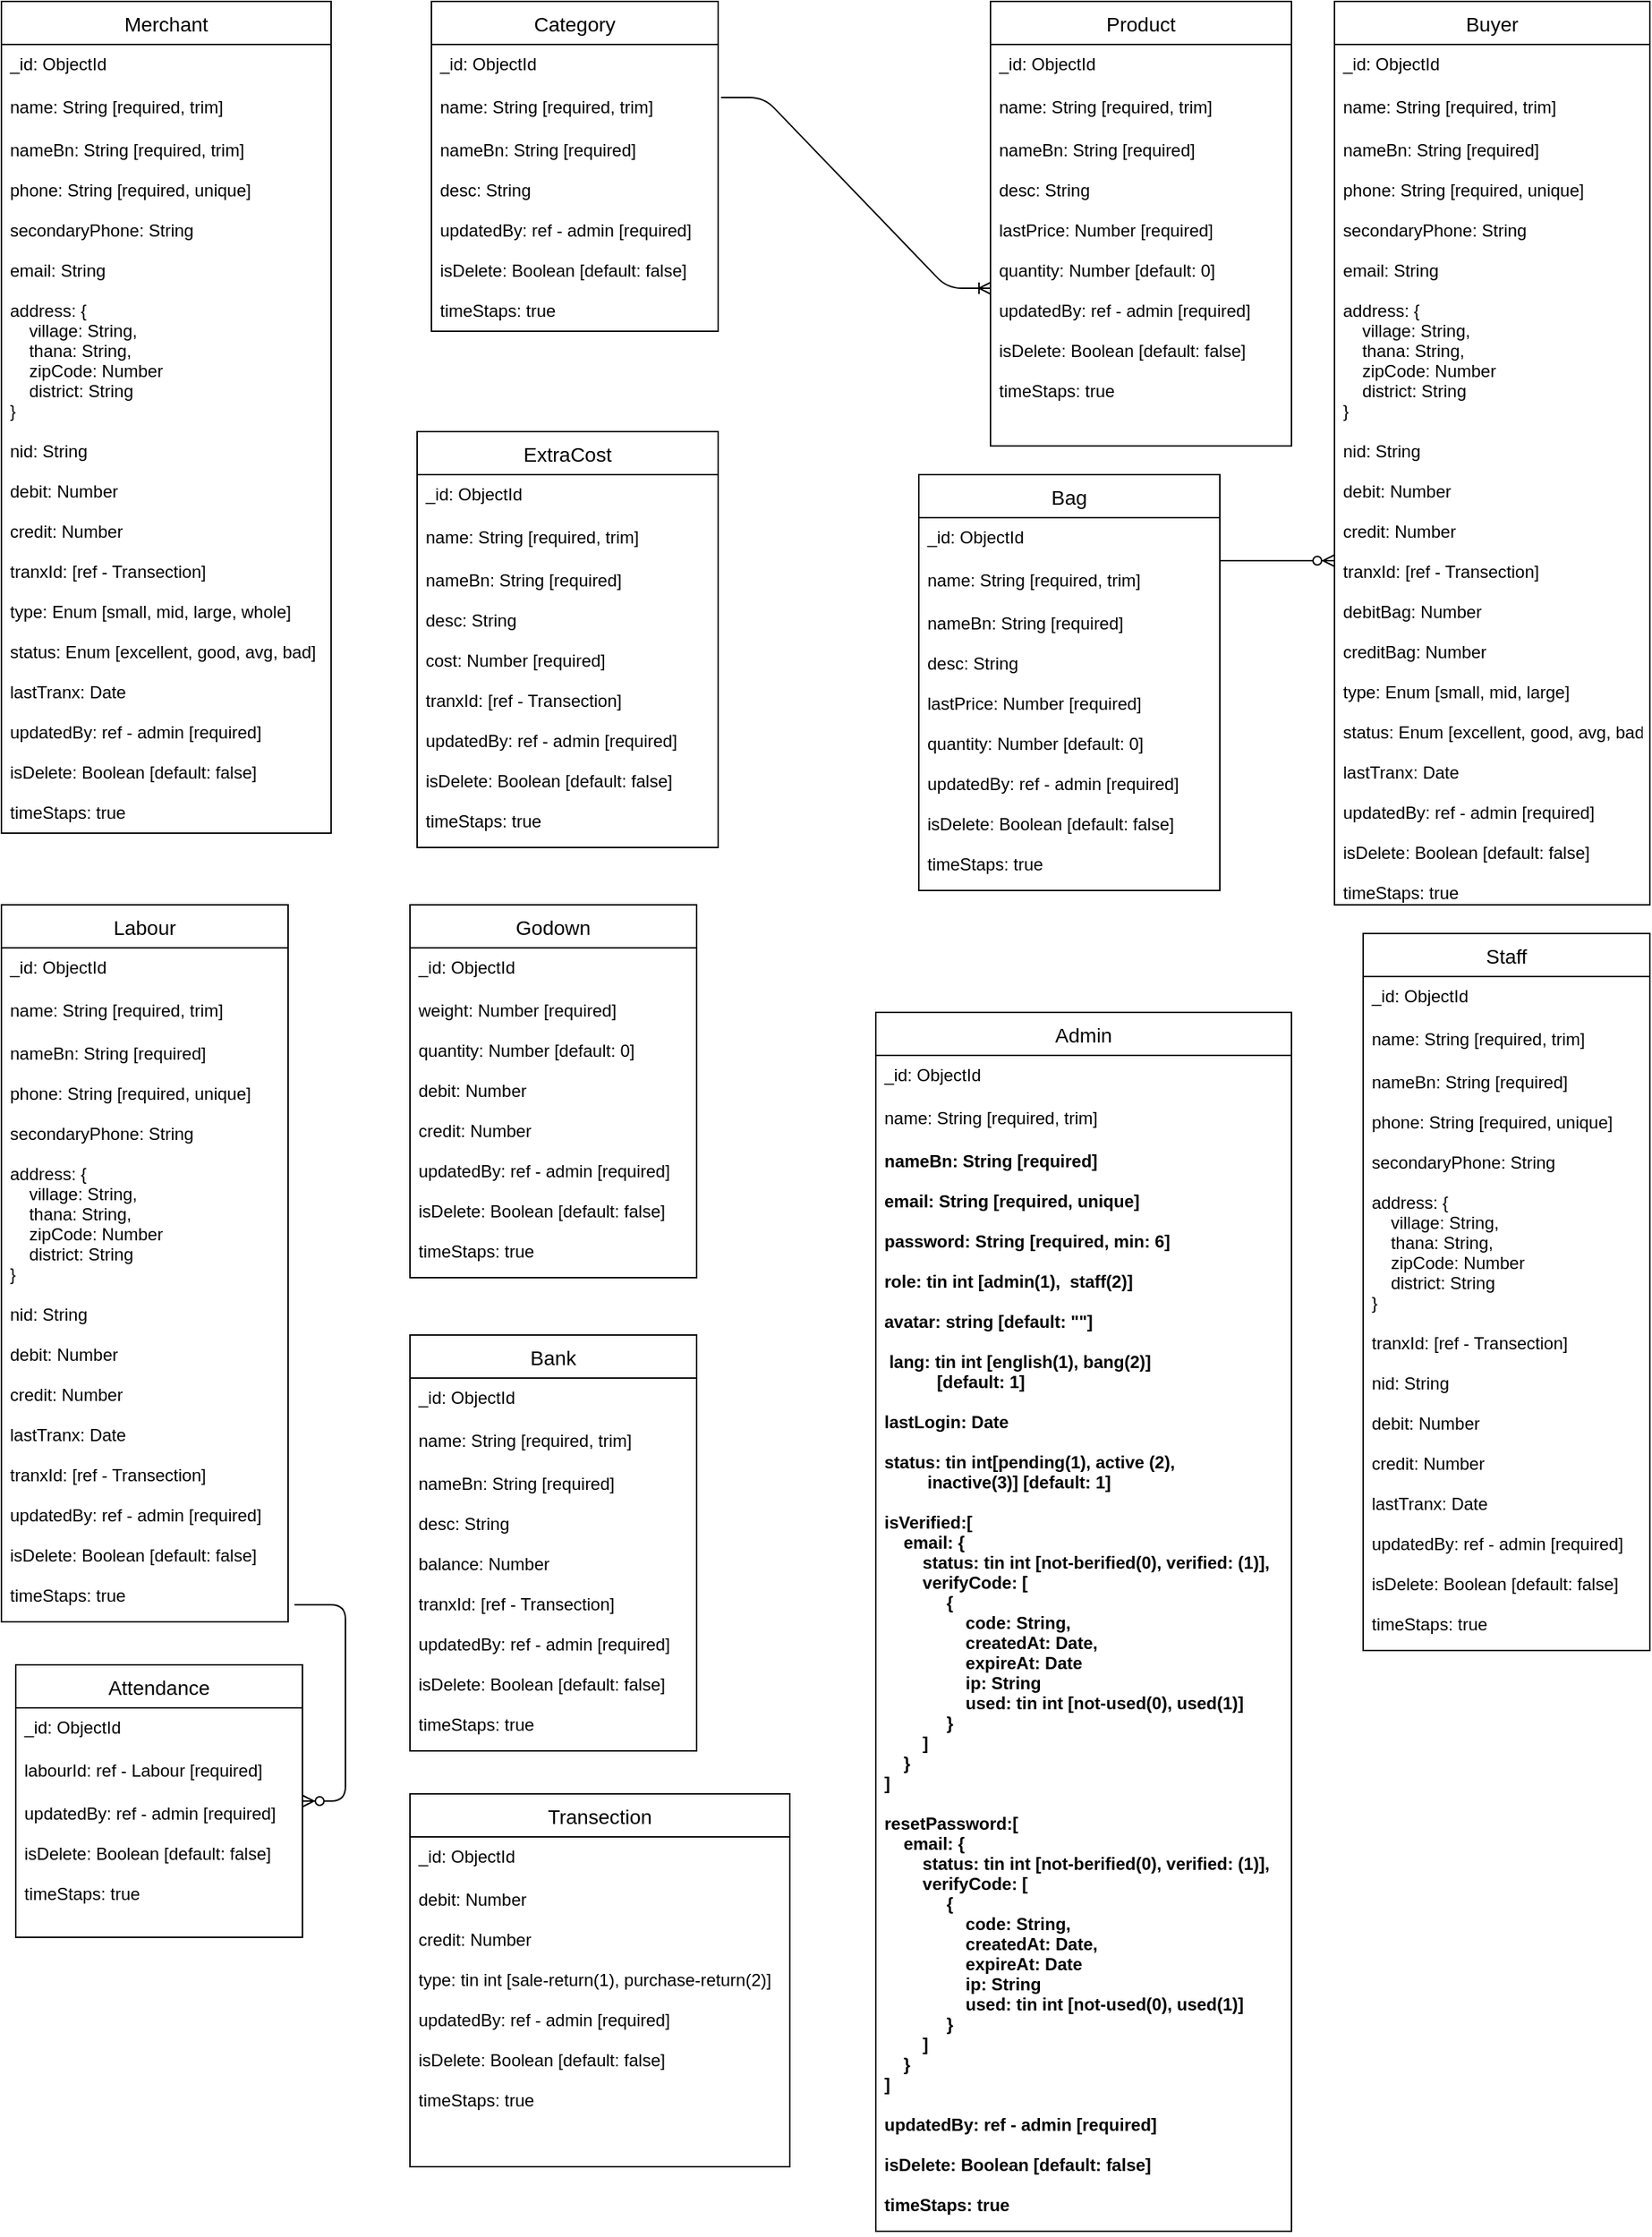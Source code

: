 <mxfile version="13.9.9" type="device"><diagram id="R2lEEEUBdFMjLlhIrx00" name="Page-1"><mxGraphModel dx="1182" dy="642" grid="1" gridSize="10" guides="1" tooltips="1" connect="1" arrows="1" fold="1" page="1" pageScale="1" pageWidth="850" pageHeight="1100" math="0" shadow="0" extFonts="Permanent Marker^https://fonts.googleapis.com/css?family=Permanent+Marker"><root><mxCell id="0"/><mxCell id="1" parent="0"/><mxCell id="4DdQfHxZKoPF73KcmgSd-2" value="Merchant" style="swimlane;fontStyle=0;childLayout=stackLayout;horizontal=1;startSize=30;horizontalStack=0;resizeParent=1;resizeParentMax=0;resizeLast=0;collapsible=1;marginBottom=0;align=center;fontSize=14;" vertex="1" parent="1"><mxGeometry x="40" y="40" width="230" height="580" as="geometry"/></mxCell><mxCell id="4DdQfHxZKoPF73KcmgSd-3" value="_id: ObjectId" style="text;strokeColor=none;fillColor=none;spacingLeft=4;spacingRight=4;overflow=hidden;rotatable=0;points=[[0,0.5],[1,0.5]];portConstraint=eastwest;fontSize=12;" vertex="1" parent="4DdQfHxZKoPF73KcmgSd-2"><mxGeometry y="30" width="230" height="30" as="geometry"/></mxCell><mxCell id="4DdQfHxZKoPF73KcmgSd-4" value="name: String [required, trim]&#10;&#10;&#10;&#10;" style="text;strokeColor=none;fillColor=none;spacingLeft=4;spacingRight=4;overflow=hidden;rotatable=0;points=[[0,0.5],[1,0.5]];portConstraint=eastwest;fontSize=12;" vertex="1" parent="4DdQfHxZKoPF73KcmgSd-2"><mxGeometry y="60" width="230" height="30" as="geometry"/></mxCell><mxCell id="4DdQfHxZKoPF73KcmgSd-5" value="nameBn: String [required, trim]&#10;&#10;phone: String [required, unique]&#10;&#10;secondaryPhone: String&#10;&#10;email: String&#10;&#10;address: {&#10;    village: String,&#10;    thana: String,&#10;    zipCode: Number&#10;    district: String&#10;}&#10;&#10;nid: String&#10;&#10;debit: Number&#10;&#10;credit: Number&#10;&#10;tranxId: [ref - Transection]&#10;&#10;type: Enum [small, mid, large, whole]&#10;&#10;status: Enum [excellent, good, avg, bad]&#10;&#10;lastTranx: Date&#10;&#10;updatedBy: ref - admin [required]&#10;&#10;isDelete: Boolean [default: false]&#10;&#10;timeStaps: true" style="text;strokeColor=none;fillColor=none;spacingLeft=4;spacingRight=4;overflow=hidden;rotatable=0;points=[[0,0.5],[1,0.5]];portConstraint=eastwest;fontSize=12;" vertex="1" parent="4DdQfHxZKoPF73KcmgSd-2"><mxGeometry y="90" width="230" height="490" as="geometry"/></mxCell><mxCell id="4DdQfHxZKoPF73KcmgSd-6" value="Buyer" style="swimlane;fontStyle=0;childLayout=stackLayout;horizontal=1;startSize=30;horizontalStack=0;resizeParent=1;resizeParentMax=0;resizeLast=0;collapsible=1;marginBottom=0;align=center;fontSize=14;" vertex="1" parent="1"><mxGeometry x="970" y="40" width="220" height="630" as="geometry"/></mxCell><mxCell id="4DdQfHxZKoPF73KcmgSd-7" value="_id: ObjectId" style="text;strokeColor=none;fillColor=none;spacingLeft=4;spacingRight=4;overflow=hidden;rotatable=0;points=[[0,0.5],[1,0.5]];portConstraint=eastwest;fontSize=12;" vertex="1" parent="4DdQfHxZKoPF73KcmgSd-6"><mxGeometry y="30" width="220" height="30" as="geometry"/></mxCell><mxCell id="4DdQfHxZKoPF73KcmgSd-8" value="name: String [required, trim]&#10;" style="text;strokeColor=none;fillColor=none;spacingLeft=4;spacingRight=4;overflow=hidden;rotatable=0;points=[[0,0.5],[1,0.5]];portConstraint=eastwest;fontSize=12;" vertex="1" parent="4DdQfHxZKoPF73KcmgSd-6"><mxGeometry y="60" width="220" height="30" as="geometry"/></mxCell><mxCell id="4DdQfHxZKoPF73KcmgSd-9" value="nameBn: String [required]&#10;&#10;phone: String [required, unique]&#10;&#10;secondaryPhone: String&#10;&#10;email: String&#10;&#10;address: {&#10;    village: String,&#10;    thana: String,&#10;    zipCode: Number&#10;    district: String&#10;}&#10;&#10;nid: String&#10;&#10;debit: Number&#10;&#10;credit: Number&#10;&#10;tranxId: [ref - Transection]&#10;&#10;debitBag: Number&#10;&#10;creditBag: Number&#10;&#10;type: Enum [small, mid, large]&#10;&#10;status: Enum [excellent, good, avg, bad]&#10;&#10;lastTranx: Date&#10;&#10;updatedBy: ref - admin [required]&#10;&#10;isDelete: Boolean [default: false]&#10;&#10;timeStaps: true" style="text;strokeColor=none;fillColor=none;spacingLeft=4;spacingRight=4;overflow=hidden;rotatable=0;points=[[0,0.5],[1,0.5]];portConstraint=eastwest;fontSize=12;" vertex="1" parent="4DdQfHxZKoPF73KcmgSd-6"><mxGeometry y="90" width="220" height="540" as="geometry"/></mxCell><mxCell id="4DdQfHxZKoPF73KcmgSd-10" value="Labour" style="swimlane;fontStyle=0;childLayout=stackLayout;horizontal=1;startSize=30;horizontalStack=0;resizeParent=1;resizeParentMax=0;resizeLast=0;collapsible=1;marginBottom=0;align=center;fontSize=14;" vertex="1" parent="1"><mxGeometry x="40" y="670" width="200" height="500" as="geometry"/></mxCell><mxCell id="4DdQfHxZKoPF73KcmgSd-11" value="_id: ObjectId" style="text;strokeColor=none;fillColor=none;spacingLeft=4;spacingRight=4;overflow=hidden;rotatable=0;points=[[0,0.5],[1,0.5]];portConstraint=eastwest;fontSize=12;" vertex="1" parent="4DdQfHxZKoPF73KcmgSd-10"><mxGeometry y="30" width="200" height="30" as="geometry"/></mxCell><mxCell id="4DdQfHxZKoPF73KcmgSd-12" value="name: String [required, trim]&#10;&#10;" style="text;strokeColor=none;fillColor=none;spacingLeft=4;spacingRight=4;overflow=hidden;rotatable=0;points=[[0,0.5],[1,0.5]];portConstraint=eastwest;fontSize=12;" vertex="1" parent="4DdQfHxZKoPF73KcmgSd-10"><mxGeometry y="60" width="200" height="30" as="geometry"/></mxCell><mxCell id="4DdQfHxZKoPF73KcmgSd-13" value="nameBn: String [required]&#10;&#10;phone: String [required, unique]&#10;&#10;secondaryPhone: String&#10;&#10;address: {&#10;    village: String,&#10;    thana: String,&#10;    zipCode: Number&#10;    district: String&#10;}&#10;&#10;nid: String&#10;&#10;debit: Number&#10;&#10;credit: Number&#10;&#10;lastTranx: Date&#10;&#10;tranxId: [ref - Transection]&#10;&#10;updatedBy: ref - admin [required]&#10;&#10;isDelete: Boolean [default: false]&#10;&#10;timeStaps: true" style="text;strokeColor=none;fillColor=none;spacingLeft=4;spacingRight=4;overflow=hidden;rotatable=0;points=[[0,0.5],[1,0.5]];portConstraint=eastwest;fontSize=12;" vertex="1" parent="4DdQfHxZKoPF73KcmgSd-10"><mxGeometry y="90" width="200" height="410" as="geometry"/></mxCell><mxCell id="4DdQfHxZKoPF73KcmgSd-14" value="Staff" style="swimlane;fontStyle=0;childLayout=stackLayout;horizontal=1;startSize=30;horizontalStack=0;resizeParent=1;resizeParentMax=0;resizeLast=0;collapsible=1;marginBottom=0;align=center;fontSize=14;" vertex="1" parent="1"><mxGeometry x="990" y="690" width="200" height="500" as="geometry"/></mxCell><mxCell id="4DdQfHxZKoPF73KcmgSd-15" value="_id: ObjectId" style="text;strokeColor=none;fillColor=none;spacingLeft=4;spacingRight=4;overflow=hidden;rotatable=0;points=[[0,0.5],[1,0.5]];portConstraint=eastwest;fontSize=12;" vertex="1" parent="4DdQfHxZKoPF73KcmgSd-14"><mxGeometry y="30" width="200" height="30" as="geometry"/></mxCell><mxCell id="4DdQfHxZKoPF73KcmgSd-16" value="name: String [required, trim]" style="text;strokeColor=none;fillColor=none;spacingLeft=4;spacingRight=4;overflow=hidden;rotatable=0;points=[[0,0.5],[1,0.5]];portConstraint=eastwest;fontSize=12;" vertex="1" parent="4DdQfHxZKoPF73KcmgSd-14"><mxGeometry y="60" width="200" height="30" as="geometry"/></mxCell><mxCell id="4DdQfHxZKoPF73KcmgSd-17" value="nameBn: String [required]&#10;&#10;phone: String [required, unique]&#10;&#10;secondaryPhone: String&#10;&#10;address: {&#10;    village: String,&#10;    thana: String,&#10;    zipCode: Number&#10;    district: String&#10;}&#10;&#10;tranxId: [ref - Transection]&#10;&#10;nid: String&#10;&#10;debit: Number&#10;&#10;credit: Number&#10;&#10;lastTranx: Date&#10;&#10;updatedBy: ref - admin [required]&#10;&#10;isDelete: Boolean [default: false]&#10;&#10;timeStaps: true" style="text;strokeColor=none;fillColor=none;spacingLeft=4;spacingRight=4;overflow=hidden;rotatable=0;points=[[0,0.5],[1,0.5]];portConstraint=eastwest;fontSize=12;" vertex="1" parent="4DdQfHxZKoPF73KcmgSd-14"><mxGeometry y="90" width="200" height="410" as="geometry"/></mxCell><mxCell id="4DdQfHxZKoPF73KcmgSd-18" value="Attendance" style="swimlane;fontStyle=0;childLayout=stackLayout;horizontal=1;startSize=30;horizontalStack=0;resizeParent=1;resizeParentMax=0;resizeLast=0;collapsible=1;marginBottom=0;align=center;fontSize=14;" vertex="1" parent="1"><mxGeometry x="50" y="1200" width="200" height="190" as="geometry"/></mxCell><mxCell id="4DdQfHxZKoPF73KcmgSd-19" value="_id: ObjectId" style="text;strokeColor=none;fillColor=none;spacingLeft=4;spacingRight=4;overflow=hidden;rotatable=0;points=[[0,0.5],[1,0.5]];portConstraint=eastwest;fontSize=12;" vertex="1" parent="4DdQfHxZKoPF73KcmgSd-18"><mxGeometry y="30" width="200" height="30" as="geometry"/></mxCell><mxCell id="4DdQfHxZKoPF73KcmgSd-20" value="labourId: ref - Labour [required]" style="text;strokeColor=none;fillColor=none;spacingLeft=4;spacingRight=4;overflow=hidden;rotatable=0;points=[[0,0.5],[1,0.5]];portConstraint=eastwest;fontSize=12;" vertex="1" parent="4DdQfHxZKoPF73KcmgSd-18"><mxGeometry y="60" width="200" height="30" as="geometry"/></mxCell><mxCell id="4DdQfHxZKoPF73KcmgSd-21" value="updatedBy: ref - admin [required]&#10;&#10;isDelete: Boolean [default: false]&#10;&#10;timeStaps: true" style="text;strokeColor=none;fillColor=none;spacingLeft=4;spacingRight=4;overflow=hidden;rotatable=0;points=[[0,0.5],[1,0.5]];portConstraint=eastwest;fontSize=12;" vertex="1" parent="4DdQfHxZKoPF73KcmgSd-18"><mxGeometry y="90" width="200" height="100" as="geometry"/></mxCell><mxCell id="4DdQfHxZKoPF73KcmgSd-22" value="" style="edgeStyle=entityRelationEdgeStyle;fontSize=12;html=1;endArrow=ERzeroToMany;endFill=1;exitX=1.022;exitY=0.971;exitDx=0;exitDy=0;exitPerimeter=0;" edge="1" parent="1" source="4DdQfHxZKoPF73KcmgSd-13" target="4DdQfHxZKoPF73KcmgSd-18"><mxGeometry width="100" height="100" relative="1" as="geometry"><mxPoint x="260" y="1190" as="sourcePoint"/><mxPoint x="360" y="1090" as="targetPoint"/></mxGeometry></mxCell><mxCell id="4DdQfHxZKoPF73KcmgSd-23" value="Category" style="swimlane;fontStyle=0;childLayout=stackLayout;horizontal=1;startSize=30;horizontalStack=0;resizeParent=1;resizeParentMax=0;resizeLast=0;collapsible=1;marginBottom=0;align=center;fontSize=14;" vertex="1" parent="1"><mxGeometry x="340" y="40" width="200" height="230" as="geometry"/></mxCell><mxCell id="4DdQfHxZKoPF73KcmgSd-24" value="_id: ObjectId" style="text;strokeColor=none;fillColor=none;spacingLeft=4;spacingRight=4;overflow=hidden;rotatable=0;points=[[0,0.5],[1,0.5]];portConstraint=eastwest;fontSize=12;" vertex="1" parent="4DdQfHxZKoPF73KcmgSd-23"><mxGeometry y="30" width="200" height="30" as="geometry"/></mxCell><mxCell id="4DdQfHxZKoPF73KcmgSd-25" value="name: String [required, trim]&#10;&#10;&#10;" style="text;strokeColor=none;fillColor=none;spacingLeft=4;spacingRight=4;overflow=hidden;rotatable=0;points=[[0,0.5],[1,0.5]];portConstraint=eastwest;fontSize=12;" vertex="1" parent="4DdQfHxZKoPF73KcmgSd-23"><mxGeometry y="60" width="200" height="30" as="geometry"/></mxCell><mxCell id="4DdQfHxZKoPF73KcmgSd-26" value="nameBn: String [required]&#10;&#10;desc: String &#10;&#10;updatedBy: ref - admin [required]&#10;&#10;isDelete: Boolean [default: false]&#10;&#10;timeStaps: true" style="text;strokeColor=none;fillColor=none;spacingLeft=4;spacingRight=4;overflow=hidden;rotatable=0;points=[[0,0.5],[1,0.5]];portConstraint=eastwest;fontSize=12;" vertex="1" parent="4DdQfHxZKoPF73KcmgSd-23"><mxGeometry y="90" width="200" height="140" as="geometry"/></mxCell><mxCell id="4DdQfHxZKoPF73KcmgSd-27" value="Product" style="swimlane;fontStyle=0;childLayout=stackLayout;horizontal=1;startSize=30;horizontalStack=0;resizeParent=1;resizeParentMax=0;resizeLast=0;collapsible=1;marginBottom=0;align=center;fontSize=14;" vertex="1" parent="1"><mxGeometry x="730" y="40" width="210" height="310" as="geometry"/></mxCell><mxCell id="4DdQfHxZKoPF73KcmgSd-28" value="_id: ObjectId" style="text;strokeColor=none;fillColor=none;spacingLeft=4;spacingRight=4;overflow=hidden;rotatable=0;points=[[0,0.5],[1,0.5]];portConstraint=eastwest;fontSize=12;" vertex="1" parent="4DdQfHxZKoPF73KcmgSd-27"><mxGeometry y="30" width="210" height="30" as="geometry"/></mxCell><mxCell id="4DdQfHxZKoPF73KcmgSd-29" value="name: String [required, trim]" style="text;strokeColor=none;fillColor=none;spacingLeft=4;spacingRight=4;overflow=hidden;rotatable=0;points=[[0,0.5],[1,0.5]];portConstraint=eastwest;fontSize=12;" vertex="1" parent="4DdQfHxZKoPF73KcmgSd-27"><mxGeometry y="60" width="210" height="30" as="geometry"/></mxCell><mxCell id="4DdQfHxZKoPF73KcmgSd-30" value="nameBn: String [required]&#10;&#10;desc: String &#10;&#10;lastPrice: Number [required]&#10;&#10;quantity: Number [default: 0]&#10;&#10;updatedBy: ref - admin [required]&#10;&#10;isDelete: Boolean [default: false]&#10;&#10;timeStaps: true" style="text;strokeColor=none;fillColor=none;spacingLeft=4;spacingRight=4;overflow=hidden;rotatable=0;points=[[0,0.5],[1,0.5]];portConstraint=eastwest;fontSize=12;" vertex="1" parent="4DdQfHxZKoPF73KcmgSd-27"><mxGeometry y="90" width="210" height="220" as="geometry"/></mxCell><mxCell id="4DdQfHxZKoPF73KcmgSd-31" value="" style="edgeStyle=entityRelationEdgeStyle;fontSize=12;html=1;endArrow=ERoneToMany;exitX=1.01;exitY=0.233;exitDx=0;exitDy=0;exitPerimeter=0;" edge="1" parent="1" source="4DdQfHxZKoPF73KcmgSd-25" target="4DdQfHxZKoPF73KcmgSd-30"><mxGeometry width="100" height="100" relative="1" as="geometry"><mxPoint x="560" y="300" as="sourcePoint"/><mxPoint x="660" y="200" as="targetPoint"/></mxGeometry></mxCell><mxCell id="4DdQfHxZKoPF73KcmgSd-32" value="Bag" style="swimlane;fontStyle=0;childLayout=stackLayout;horizontal=1;startSize=30;horizontalStack=0;resizeParent=1;resizeParentMax=0;resizeLast=0;collapsible=1;marginBottom=0;align=center;fontSize=14;" vertex="1" parent="1"><mxGeometry x="680" y="370" width="210" height="290" as="geometry"/></mxCell><mxCell id="4DdQfHxZKoPF73KcmgSd-33" value="_id: ObjectId" style="text;strokeColor=none;fillColor=none;spacingLeft=4;spacingRight=4;overflow=hidden;rotatable=0;points=[[0,0.5],[1,0.5]];portConstraint=eastwest;fontSize=12;" vertex="1" parent="4DdQfHxZKoPF73KcmgSd-32"><mxGeometry y="30" width="210" height="30" as="geometry"/></mxCell><mxCell id="4DdQfHxZKoPF73KcmgSd-34" value="name: String [required, trim]" style="text;strokeColor=none;fillColor=none;spacingLeft=4;spacingRight=4;overflow=hidden;rotatable=0;points=[[0,0.5],[1,0.5]];portConstraint=eastwest;fontSize=12;" vertex="1" parent="4DdQfHxZKoPF73KcmgSd-32"><mxGeometry y="60" width="210" height="30" as="geometry"/></mxCell><mxCell id="4DdQfHxZKoPF73KcmgSd-35" value="nameBn: String [required]&#10;&#10;desc: String &#10;&#10;lastPrice: Number [required]&#10;&#10;quantity: Number [default: 0]&#10;&#10;updatedBy: ref - admin [required]&#10;&#10;isDelete: Boolean [default: false]&#10;&#10;timeStaps: true" style="text;strokeColor=none;fillColor=none;spacingLeft=4;spacingRight=4;overflow=hidden;rotatable=0;points=[[0,0.5],[1,0.5]];portConstraint=eastwest;fontSize=12;" vertex="1" parent="4DdQfHxZKoPF73KcmgSd-32"><mxGeometry y="90" width="210" height="200" as="geometry"/></mxCell><mxCell id="4DdQfHxZKoPF73KcmgSd-36" value="" style="edgeStyle=entityRelationEdgeStyle;fontSize=12;html=1;endArrow=ERzeroToMany;endFill=1;" edge="1" parent="1"><mxGeometry width="100" height="100" relative="1" as="geometry"><mxPoint x="890" y="430" as="sourcePoint"/><mxPoint x="970" y="430" as="targetPoint"/></mxGeometry></mxCell><mxCell id="4DdQfHxZKoPF73KcmgSd-38" value="Admin" style="swimlane;fontStyle=0;childLayout=stackLayout;horizontal=1;startSize=30;horizontalStack=0;resizeParent=1;resizeParentMax=0;resizeLast=0;collapsible=1;marginBottom=0;align=center;fontSize=14;" vertex="1" parent="1"><mxGeometry x="650" y="745" width="290" height="850" as="geometry"/></mxCell><mxCell id="4DdQfHxZKoPF73KcmgSd-39" value="_id: ObjectId" style="text;strokeColor=none;fillColor=none;spacingLeft=4;spacingRight=4;overflow=hidden;rotatable=0;points=[[0,0.5],[1,0.5]];portConstraint=eastwest;fontSize=12;" vertex="1" parent="4DdQfHxZKoPF73KcmgSd-38"><mxGeometry y="30" width="290" height="30" as="geometry"/></mxCell><mxCell id="4DdQfHxZKoPF73KcmgSd-41" value="name: String [required, trim]" style="text;strokeColor=none;fillColor=none;spacingLeft=4;spacingRight=4;overflow=hidden;rotatable=0;points=[[0,0.5],[1,0.5]];portConstraint=eastwest;fontSize=12;" vertex="1" parent="4DdQfHxZKoPF73KcmgSd-38"><mxGeometry y="60" width="290" height="30" as="geometry"/></mxCell><mxCell id="4DdQfHxZKoPF73KcmgSd-42" value="nameBn: String [required]&#10;&#10;email: String [required, unique]&#10;&#10;password: String [required, min: 6]&#10;&#10;role: tin int [admin(1),  staff(2)]&#10;&#10;avatar: string [default: &quot;&quot;]&#10;&#10; lang: tin int [english(1), bang(2)]&#10;           [default: 1]&#10;&#10;lastLogin: Date&#10;&#10;status: tin int[pending(1), active (2), &#10;         inactive(3)] [default: 1]&#10;&#10;isVerified:[&#10;    email: {&#10;        status: tin int [not-berified(0), verified: (1)],&#10;        verifyCode: [&#10;             {&#10;                 code: String,&#10;                 createdAt: Date,&#10;                 expireAt: Date&#10;                 ip: String&#10;                 used: tin int [not-used(0), used(1)]&#10;             }&#10;        ]&#10;    }&#10;]&#10;&#10;resetPassword:[&#10;    email: {&#10;        status: tin int [not-berified(0), verified: (1)],&#10;        verifyCode: [&#10;             {&#10;                 code: String,&#10;                 createdAt: Date,&#10;                 expireAt: Date&#10;                 ip: String&#10;                 used: tin int [not-used(0), used(1)]&#10;             }&#10;        ]&#10;    }&#10;]&#10;&#10;updatedBy: ref - admin [required]&#10;&#10;isDelete: Boolean [default: false]&#10;&#10;timeStaps: true" style="text;strokeColor=none;fillColor=none;spacingLeft=4;spacingRight=4;overflow=hidden;rotatable=0;points=[[0,0.5],[1,0.5]];portConstraint=eastwest;fontSize=12;fontStyle=1" vertex="1" parent="4DdQfHxZKoPF73KcmgSd-38"><mxGeometry y="90" width="290" height="760" as="geometry"/></mxCell><mxCell id="4DdQfHxZKoPF73KcmgSd-45" value="Godown" style="swimlane;fontStyle=0;childLayout=stackLayout;horizontal=1;startSize=30;horizontalStack=0;resizeParent=1;resizeParentMax=0;resizeLast=0;collapsible=1;marginBottom=0;align=center;fontSize=14;" vertex="1" parent="1"><mxGeometry x="325" y="670" width="200" height="260" as="geometry"/></mxCell><mxCell id="4DdQfHxZKoPF73KcmgSd-46" value="_id: ObjectId" style="text;strokeColor=none;fillColor=none;spacingLeft=4;spacingRight=4;overflow=hidden;rotatable=0;points=[[0,0.5],[1,0.5]];portConstraint=eastwest;fontSize=12;" vertex="1" parent="4DdQfHxZKoPF73KcmgSd-45"><mxGeometry y="30" width="200" height="30" as="geometry"/></mxCell><mxCell id="4DdQfHxZKoPF73KcmgSd-49" value="weight: Number [required]&#10;&#10;quantity: Number [default: 0]&#10;&#10;debit: Number&#10;&#10;credit: Number&#10;&#10;updatedBy: ref - admin [required]&#10;&#10;isDelete: Boolean [default: false]&#10;&#10;timeStaps: true" style="text;strokeColor=none;fillColor=none;spacingLeft=4;spacingRight=4;overflow=hidden;rotatable=0;points=[[0,0.5],[1,0.5]];portConstraint=eastwest;fontSize=12;" vertex="1" parent="4DdQfHxZKoPF73KcmgSd-45"><mxGeometry y="60" width="200" height="200" as="geometry"/></mxCell><mxCell id="4DdQfHxZKoPF73KcmgSd-53" value="ExtraCost" style="swimlane;fontStyle=0;childLayout=stackLayout;horizontal=1;startSize=30;horizontalStack=0;resizeParent=1;resizeParentMax=0;resizeLast=0;collapsible=1;marginBottom=0;align=center;fontSize=14;" vertex="1" parent="1"><mxGeometry x="330" y="340" width="210" height="290" as="geometry"/></mxCell><mxCell id="4DdQfHxZKoPF73KcmgSd-54" value="_id: ObjectId" style="text;strokeColor=none;fillColor=none;spacingLeft=4;spacingRight=4;overflow=hidden;rotatable=0;points=[[0,0.5],[1,0.5]];portConstraint=eastwest;fontSize=12;" vertex="1" parent="4DdQfHxZKoPF73KcmgSd-53"><mxGeometry y="30" width="210" height="30" as="geometry"/></mxCell><mxCell id="4DdQfHxZKoPF73KcmgSd-55" value="name: String [required, trim]" style="text;strokeColor=none;fillColor=none;spacingLeft=4;spacingRight=4;overflow=hidden;rotatable=0;points=[[0,0.5],[1,0.5]];portConstraint=eastwest;fontSize=12;" vertex="1" parent="4DdQfHxZKoPF73KcmgSd-53"><mxGeometry y="60" width="210" height="30" as="geometry"/></mxCell><mxCell id="4DdQfHxZKoPF73KcmgSd-56" value="nameBn: String [required]&#10;&#10;desc: String &#10;&#10;cost: Number [required]&#10;&#10;tranxId: [ref - Transection]&#10;&#10;updatedBy: ref - admin [required]&#10;&#10;isDelete: Boolean [default: false]&#10;&#10;timeStaps: true" style="text;strokeColor=none;fillColor=none;spacingLeft=4;spacingRight=4;overflow=hidden;rotatable=0;points=[[0,0.5],[1,0.5]];portConstraint=eastwest;fontSize=12;" vertex="1" parent="4DdQfHxZKoPF73KcmgSd-53"><mxGeometry y="90" width="210" height="200" as="geometry"/></mxCell><mxCell id="4DdQfHxZKoPF73KcmgSd-65" value="Bank" style="swimlane;fontStyle=0;childLayout=stackLayout;horizontal=1;startSize=30;horizontalStack=0;resizeParent=1;resizeParentMax=0;resizeLast=0;collapsible=1;marginBottom=0;align=center;fontSize=14;" vertex="1" parent="1"><mxGeometry x="325" y="970" width="200" height="290" as="geometry"/></mxCell><mxCell id="4DdQfHxZKoPF73KcmgSd-66" value="_id: ObjectId" style="text;strokeColor=none;fillColor=none;spacingLeft=4;spacingRight=4;overflow=hidden;rotatable=0;points=[[0,0.5],[1,0.5]];portConstraint=eastwest;fontSize=12;" vertex="1" parent="4DdQfHxZKoPF73KcmgSd-65"><mxGeometry y="30" width="200" height="30" as="geometry"/></mxCell><mxCell id="4DdQfHxZKoPF73KcmgSd-67" value="name: String [required, trim]" style="text;strokeColor=none;fillColor=none;spacingLeft=4;spacingRight=4;overflow=hidden;rotatable=0;points=[[0,0.5],[1,0.5]];portConstraint=eastwest;fontSize=12;" vertex="1" parent="4DdQfHxZKoPF73KcmgSd-65"><mxGeometry y="60" width="200" height="30" as="geometry"/></mxCell><mxCell id="4DdQfHxZKoPF73KcmgSd-68" value="nameBn: String [required]&#10;&#10;desc: String &#10;&#10;balance: Number &#10;&#10;tranxId: [ref - Transection]&#10;&#10;updatedBy: ref - admin [required]&#10;&#10;isDelete: Boolean [default: false]&#10;&#10;timeStaps: true" style="text;strokeColor=none;fillColor=none;spacingLeft=4;spacingRight=4;overflow=hidden;rotatable=0;points=[[0,0.5],[1,0.5]];portConstraint=eastwest;fontSize=12;" vertex="1" parent="4DdQfHxZKoPF73KcmgSd-65"><mxGeometry y="90" width="200" height="200" as="geometry"/></mxCell><mxCell id="4DdQfHxZKoPF73KcmgSd-69" value="Transection" style="swimlane;fontStyle=0;childLayout=stackLayout;horizontal=1;startSize=30;horizontalStack=0;resizeParent=1;resizeParentMax=0;resizeLast=0;collapsible=1;marginBottom=0;align=center;fontSize=14;" vertex="1" parent="1"><mxGeometry x="325" y="1290" width="265" height="260" as="geometry"/></mxCell><mxCell id="4DdQfHxZKoPF73KcmgSd-70" value="_id: ObjectId" style="text;strokeColor=none;fillColor=none;spacingLeft=4;spacingRight=4;overflow=hidden;rotatable=0;points=[[0,0.5],[1,0.5]];portConstraint=eastwest;fontSize=12;" vertex="1" parent="4DdQfHxZKoPF73KcmgSd-69"><mxGeometry y="30" width="265" height="30" as="geometry"/></mxCell><mxCell id="4DdQfHxZKoPF73KcmgSd-72" value="debit: Number&#10;&#10;credit: Number&#10;&#10;type: tin int [sale-return(1), purchase-return(2)]&#10;&#10;updatedBy: ref - admin [required]&#10;&#10;isDelete: Boolean [default: false]&#10;&#10;timeStaps: true" style="text;strokeColor=none;fillColor=none;spacingLeft=4;spacingRight=4;overflow=hidden;rotatable=0;points=[[0,0.5],[1,0.5]];portConstraint=eastwest;fontSize=12;" vertex="1" parent="4DdQfHxZKoPF73KcmgSd-69"><mxGeometry y="60" width="265" height="200" as="geometry"/></mxCell></root></mxGraphModel></diagram></mxfile>